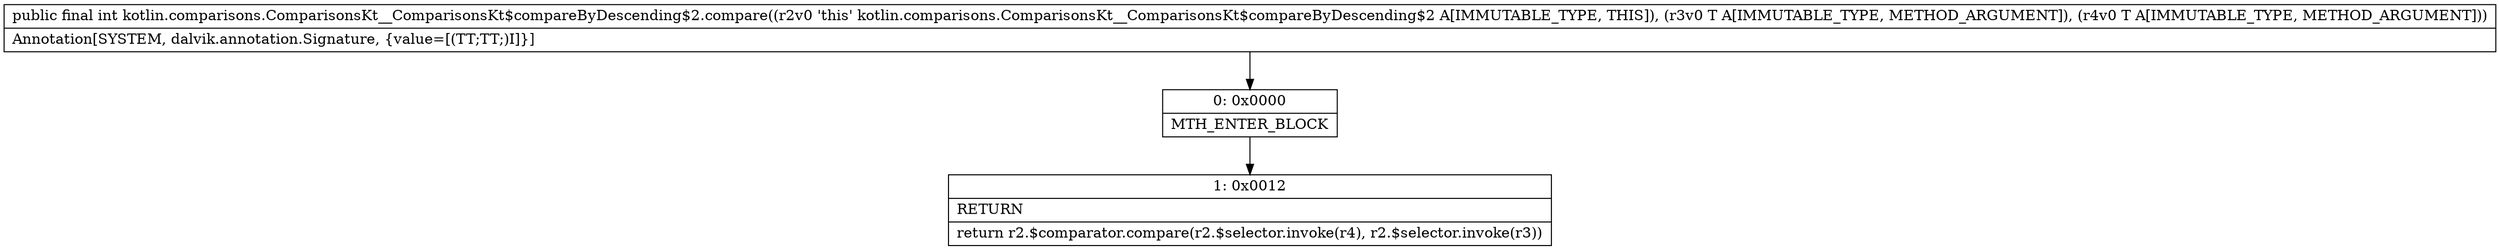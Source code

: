 digraph "CFG forkotlin.comparisons.ComparisonsKt__ComparisonsKt$compareByDescending$2.compare(Ljava\/lang\/Object;Ljava\/lang\/Object;)I" {
Node_0 [shape=record,label="{0\:\ 0x0000|MTH_ENTER_BLOCK\l}"];
Node_1 [shape=record,label="{1\:\ 0x0012|RETURN\l|return r2.$comparator.compare(r2.$selector.invoke(r4), r2.$selector.invoke(r3))\l}"];
MethodNode[shape=record,label="{public final int kotlin.comparisons.ComparisonsKt__ComparisonsKt$compareByDescending$2.compare((r2v0 'this' kotlin.comparisons.ComparisonsKt__ComparisonsKt$compareByDescending$2 A[IMMUTABLE_TYPE, THIS]), (r3v0 T A[IMMUTABLE_TYPE, METHOD_ARGUMENT]), (r4v0 T A[IMMUTABLE_TYPE, METHOD_ARGUMENT]))  | Annotation[SYSTEM, dalvik.annotation.Signature, \{value=[(TT;TT;)I]\}]\l}"];
MethodNode -> Node_0;
Node_0 -> Node_1;
}

